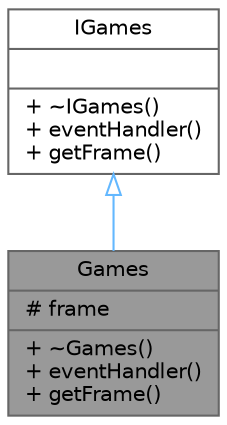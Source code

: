 digraph "Games"
{
 // LATEX_PDF_SIZE
  bgcolor="transparent";
  edge [fontname=Helvetica,fontsize=10,labelfontname=Helvetica,labelfontsize=10];
  node [fontname=Helvetica,fontsize=10,shape=box,height=0.2,width=0.4];
  Node1 [shape=record,label="{Games\n|# frame\l|+ ~Games()\l+ eventHandler()\l+ getFrame()\l}",height=0.2,width=0.4,color="gray40", fillcolor="grey60", style="filled", fontcolor="black",tooltip=" "];
  Node2 -> Node1 [dir="back",color="steelblue1",style="solid",arrowtail="onormal"];
  Node2 [shape=record,label="{IGames\n||+ ~IGames()\l+ eventHandler()\l+ getFrame()\l}",height=0.2,width=0.4,color="gray40", fillcolor="white", style="filled",URL="$classIGames.html",tooltip=" "];
}
